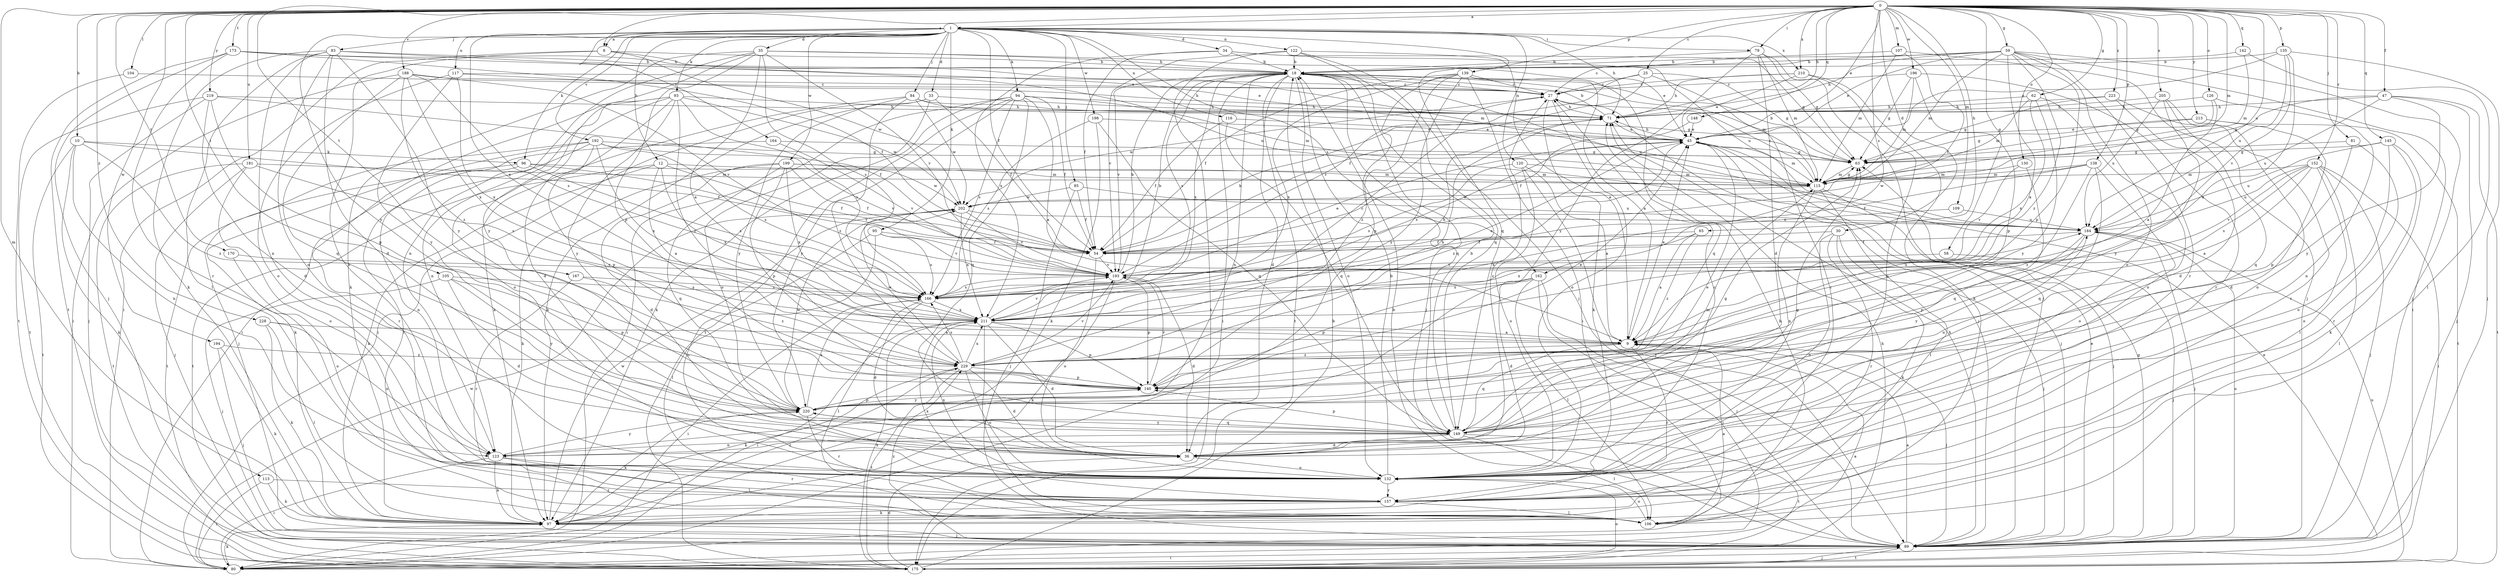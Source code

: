 strict digraph  {
0;
1;
8;
9;
10;
12;
18;
25;
27;
30;
33;
34;
35;
36;
45;
47;
54;
58;
59;
62;
63;
65;
71;
79;
80;
81;
83;
84;
85;
89;
93;
94;
95;
96;
97;
104;
105;
106;
107;
109;
113;
115;
116;
117;
120;
122;
123;
126;
130;
132;
135;
138;
139;
140;
142;
145;
148;
149;
152;
157;
162;
164;
166;
167;
170;
173;
175;
181;
184;
188;
192;
193;
194;
196;
198;
199;
202;
205;
210;
211;
213;
219;
220;
223;
228;
229;
0 -> 1  [label=a];
0 -> 8  [label=a];
0 -> 10  [label=b];
0 -> 25  [label=c];
0 -> 30  [label=d];
0 -> 45  [label=e];
0 -> 47  [label=f];
0 -> 58  [label=g];
0 -> 59  [label=g];
0 -> 62  [label=g];
0 -> 65  [label=h];
0 -> 71  [label=h];
0 -> 79  [label=i];
0 -> 81  [label=j];
0 -> 104  [label=l];
0 -> 105  [label=l];
0 -> 107  [label=m];
0 -> 109  [label=m];
0 -> 113  [label=m];
0 -> 115  [label=m];
0 -> 126  [label=o];
0 -> 130  [label=o];
0 -> 135  [label=p];
0 -> 138  [label=p];
0 -> 139  [label=p];
0 -> 142  [label=q];
0 -> 145  [label=q];
0 -> 148  [label=q];
0 -> 152  [label=r];
0 -> 162  [label=s];
0 -> 167  [label=t];
0 -> 170  [label=t];
0 -> 173  [label=t];
0 -> 181  [label=u];
0 -> 184  [label=u];
0 -> 188  [label=v];
0 -> 194  [label=w];
0 -> 196  [label=w];
0 -> 205  [label=x];
0 -> 210  [label=x];
0 -> 213  [label=y];
0 -> 219  [label=y];
0 -> 223  [label=z];
0 -> 228  [label=z];
1 -> 8  [label=a];
1 -> 12  [label=b];
1 -> 33  [label=d];
1 -> 34  [label=d];
1 -> 35  [label=d];
1 -> 54  [label=f];
1 -> 71  [label=h];
1 -> 79  [label=i];
1 -> 83  [label=j];
1 -> 84  [label=j];
1 -> 85  [label=j];
1 -> 93  [label=k];
1 -> 94  [label=k];
1 -> 95  [label=k];
1 -> 96  [label=k];
1 -> 116  [label=n];
1 -> 117  [label=n];
1 -> 120  [label=n];
1 -> 122  [label=n];
1 -> 149  [label=q];
1 -> 162  [label=s];
1 -> 164  [label=s];
1 -> 192  [label=v];
1 -> 198  [label=w];
1 -> 199  [label=w];
1 -> 210  [label=x];
1 -> 211  [label=x];
1 -> 220  [label=y];
8 -> 18  [label=b];
8 -> 80  [label=i];
8 -> 115  [label=m];
8 -> 132  [label=o];
8 -> 202  [label=w];
9 -> 45  [label=e];
9 -> 89  [label=j];
9 -> 149  [label=q];
9 -> 157  [label=r];
9 -> 229  [label=z];
10 -> 54  [label=f];
10 -> 96  [label=k];
10 -> 97  [label=k];
10 -> 123  [label=n];
10 -> 175  [label=t];
10 -> 229  [label=z];
12 -> 9  [label=a];
12 -> 54  [label=f];
12 -> 97  [label=k];
12 -> 115  [label=m];
12 -> 175  [label=t];
12 -> 211  [label=x];
18 -> 27  [label=c];
18 -> 36  [label=d];
18 -> 80  [label=i];
18 -> 89  [label=j];
18 -> 115  [label=m];
18 -> 123  [label=n];
18 -> 132  [label=o];
18 -> 149  [label=q];
18 -> 166  [label=s];
18 -> 175  [label=t];
18 -> 184  [label=u];
18 -> 193  [label=v];
18 -> 211  [label=x];
25 -> 27  [label=c];
25 -> 54  [label=f];
25 -> 63  [label=g];
25 -> 157  [label=r];
25 -> 193  [label=v];
27 -> 71  [label=h];
27 -> 89  [label=j];
27 -> 97  [label=k];
27 -> 132  [label=o];
27 -> 202  [label=w];
30 -> 54  [label=f];
30 -> 89  [label=j];
30 -> 97  [label=k];
30 -> 132  [label=o];
30 -> 157  [label=r];
33 -> 54  [label=f];
33 -> 71  [label=h];
33 -> 80  [label=i];
33 -> 97  [label=k];
33 -> 132  [label=o];
34 -> 18  [label=b];
34 -> 54  [label=f];
34 -> 63  [label=g];
34 -> 184  [label=u];
34 -> 211  [label=x];
35 -> 9  [label=a];
35 -> 18  [label=b];
35 -> 45  [label=e];
35 -> 97  [label=k];
35 -> 123  [label=n];
35 -> 140  [label=p];
35 -> 166  [label=s];
35 -> 193  [label=v];
35 -> 220  [label=y];
36 -> 27  [label=c];
36 -> 63  [label=g];
36 -> 132  [label=o];
45 -> 63  [label=g];
45 -> 71  [label=h];
45 -> 89  [label=j];
45 -> 115  [label=m];
45 -> 166  [label=s];
45 -> 229  [label=z];
47 -> 63  [label=g];
47 -> 71  [label=h];
47 -> 89  [label=j];
47 -> 175  [label=t];
47 -> 184  [label=u];
47 -> 220  [label=y];
54 -> 71  [label=h];
54 -> 132  [label=o];
54 -> 193  [label=v];
58 -> 89  [label=j];
58 -> 193  [label=v];
59 -> 9  [label=a];
59 -> 18  [label=b];
59 -> 27  [label=c];
59 -> 45  [label=e];
59 -> 71  [label=h];
59 -> 80  [label=i];
59 -> 89  [label=j];
59 -> 115  [label=m];
59 -> 132  [label=o];
59 -> 140  [label=p];
59 -> 157  [label=r];
59 -> 229  [label=z];
62 -> 71  [label=h];
62 -> 115  [label=m];
62 -> 132  [label=o];
62 -> 211  [label=x];
62 -> 220  [label=y];
63 -> 18  [label=b];
63 -> 115  [label=m];
65 -> 9  [label=a];
65 -> 54  [label=f];
65 -> 211  [label=x];
65 -> 229  [label=z];
71 -> 18  [label=b];
71 -> 45  [label=e];
79 -> 18  [label=b];
79 -> 36  [label=d];
79 -> 63  [label=g];
79 -> 89  [label=j];
79 -> 115  [label=m];
79 -> 220  [label=y];
80 -> 9  [label=a];
80 -> 97  [label=k];
80 -> 202  [label=w];
81 -> 63  [label=g];
81 -> 106  [label=l];
81 -> 140  [label=p];
83 -> 18  [label=b];
83 -> 36  [label=d];
83 -> 97  [label=k];
83 -> 106  [label=l];
83 -> 123  [label=n];
83 -> 132  [label=o];
83 -> 184  [label=u];
83 -> 220  [label=y];
84 -> 63  [label=g];
84 -> 71  [label=h];
84 -> 97  [label=k];
84 -> 202  [label=w];
84 -> 220  [label=y];
84 -> 229  [label=z];
85 -> 54  [label=f];
85 -> 89  [label=j];
85 -> 184  [label=u];
85 -> 202  [label=w];
89 -> 9  [label=a];
89 -> 18  [label=b];
89 -> 45  [label=e];
89 -> 63  [label=g];
89 -> 71  [label=h];
89 -> 80  [label=i];
89 -> 175  [label=t];
89 -> 184  [label=u];
89 -> 229  [label=z];
93 -> 36  [label=d];
93 -> 71  [label=h];
93 -> 80  [label=i];
93 -> 123  [label=n];
93 -> 132  [label=o];
93 -> 166  [label=s];
93 -> 202  [label=w];
93 -> 220  [label=y];
93 -> 229  [label=z];
94 -> 9  [label=a];
94 -> 54  [label=f];
94 -> 71  [label=h];
94 -> 80  [label=i];
94 -> 97  [label=k];
94 -> 115  [label=m];
94 -> 149  [label=q];
94 -> 166  [label=s];
94 -> 175  [label=t];
94 -> 220  [label=y];
95 -> 54  [label=f];
95 -> 106  [label=l];
95 -> 132  [label=o];
95 -> 166  [label=s];
95 -> 193  [label=v];
96 -> 115  [label=m];
96 -> 123  [label=n];
96 -> 166  [label=s];
96 -> 175  [label=t];
96 -> 193  [label=v];
97 -> 89  [label=j];
97 -> 202  [label=w];
97 -> 229  [label=z];
104 -> 27  [label=c];
104 -> 175  [label=t];
105 -> 36  [label=d];
105 -> 89  [label=j];
105 -> 140  [label=p];
105 -> 166  [label=s];
105 -> 220  [label=y];
106 -> 9  [label=a];
106 -> 71  [label=h];
106 -> 132  [label=o];
107 -> 18  [label=b];
107 -> 54  [label=f];
107 -> 89  [label=j];
107 -> 115  [label=m];
109 -> 184  [label=u];
109 -> 211  [label=x];
113 -> 80  [label=i];
113 -> 97  [label=k];
113 -> 157  [label=r];
115 -> 27  [label=c];
115 -> 63  [label=g];
115 -> 89  [label=j];
115 -> 106  [label=l];
115 -> 123  [label=n];
115 -> 202  [label=w];
116 -> 45  [label=e];
116 -> 54  [label=f];
116 -> 149  [label=q];
117 -> 27  [label=c];
117 -> 71  [label=h];
117 -> 132  [label=o];
117 -> 211  [label=x];
117 -> 220  [label=y];
120 -> 9  [label=a];
120 -> 89  [label=j];
120 -> 115  [label=m];
120 -> 132  [label=o];
120 -> 166  [label=s];
122 -> 9  [label=a];
122 -> 18  [label=b];
122 -> 89  [label=j];
122 -> 149  [label=q];
122 -> 175  [label=t];
122 -> 193  [label=v];
123 -> 80  [label=i];
123 -> 97  [label=k];
123 -> 106  [label=l];
123 -> 157  [label=r];
123 -> 220  [label=y];
126 -> 9  [label=a];
126 -> 63  [label=g];
126 -> 71  [label=h];
126 -> 123  [label=n];
130 -> 115  [label=m];
130 -> 149  [label=q];
130 -> 193  [label=v];
132 -> 18  [label=b];
132 -> 27  [label=c];
132 -> 157  [label=r];
132 -> 211  [label=x];
135 -> 9  [label=a];
135 -> 18  [label=b];
135 -> 45  [label=e];
135 -> 89  [label=j];
135 -> 184  [label=u];
135 -> 193  [label=v];
138 -> 54  [label=f];
138 -> 115  [label=m];
138 -> 132  [label=o];
138 -> 149  [label=q];
138 -> 202  [label=w];
138 -> 229  [label=z];
139 -> 9  [label=a];
139 -> 27  [label=c];
139 -> 54  [label=f];
139 -> 80  [label=i];
139 -> 140  [label=p];
139 -> 149  [label=q];
139 -> 211  [label=x];
139 -> 220  [label=y];
139 -> 229  [label=z];
140 -> 45  [label=e];
140 -> 193  [label=v];
140 -> 220  [label=y];
142 -> 18  [label=b];
142 -> 106  [label=l];
142 -> 115  [label=m];
145 -> 63  [label=g];
145 -> 97  [label=k];
145 -> 132  [label=o];
145 -> 157  [label=r];
145 -> 184  [label=u];
148 -> 45  [label=e];
148 -> 54  [label=f];
149 -> 18  [label=b];
149 -> 36  [label=d];
149 -> 45  [label=e];
149 -> 63  [label=g];
149 -> 106  [label=l];
149 -> 115  [label=m];
149 -> 123  [label=n];
149 -> 140  [label=p];
149 -> 175  [label=t];
149 -> 184  [label=u];
149 -> 220  [label=y];
152 -> 9  [label=a];
152 -> 80  [label=i];
152 -> 89  [label=j];
152 -> 106  [label=l];
152 -> 115  [label=m];
152 -> 132  [label=o];
152 -> 166  [label=s];
152 -> 184  [label=u];
152 -> 193  [label=v];
157 -> 97  [label=k];
157 -> 106  [label=l];
157 -> 211  [label=x];
162 -> 36  [label=d];
162 -> 80  [label=i];
162 -> 89  [label=j];
162 -> 106  [label=l];
162 -> 140  [label=p];
162 -> 166  [label=s];
164 -> 63  [label=g];
164 -> 157  [label=r];
164 -> 193  [label=v];
166 -> 18  [label=b];
166 -> 36  [label=d];
166 -> 80  [label=i];
166 -> 106  [label=l];
166 -> 184  [label=u];
166 -> 211  [label=x];
167 -> 157  [label=r];
167 -> 166  [label=s];
167 -> 229  [label=z];
170 -> 132  [label=o];
170 -> 193  [label=v];
173 -> 18  [label=b];
173 -> 45  [label=e];
173 -> 54  [label=f];
173 -> 89  [label=j];
173 -> 157  [label=r];
173 -> 175  [label=t];
175 -> 18  [label=b];
175 -> 36  [label=d];
175 -> 45  [label=e];
175 -> 71  [label=h];
175 -> 89  [label=j];
175 -> 132  [label=o];
175 -> 184  [label=u];
175 -> 211  [label=x];
181 -> 89  [label=j];
181 -> 115  [label=m];
181 -> 132  [label=o];
181 -> 166  [label=s];
181 -> 175  [label=t];
184 -> 54  [label=f];
184 -> 89  [label=j];
184 -> 140  [label=p];
184 -> 220  [label=y];
188 -> 27  [label=c];
188 -> 80  [label=i];
188 -> 149  [label=q];
188 -> 166  [label=s];
188 -> 193  [label=v];
188 -> 211  [label=x];
188 -> 229  [label=z];
192 -> 63  [label=g];
192 -> 89  [label=j];
192 -> 97  [label=k];
192 -> 106  [label=l];
192 -> 140  [label=p];
192 -> 166  [label=s];
192 -> 193  [label=v];
192 -> 211  [label=x];
193 -> 18  [label=b];
193 -> 36  [label=d];
193 -> 45  [label=e];
193 -> 97  [label=k];
193 -> 140  [label=p];
193 -> 166  [label=s];
194 -> 89  [label=j];
194 -> 97  [label=k];
194 -> 229  [label=z];
196 -> 27  [label=c];
196 -> 63  [label=g];
196 -> 115  [label=m];
196 -> 140  [label=p];
196 -> 157  [label=r];
198 -> 45  [label=e];
198 -> 97  [label=k];
198 -> 149  [label=q];
198 -> 166  [label=s];
199 -> 36  [label=d];
199 -> 54  [label=f];
199 -> 97  [label=k];
199 -> 115  [label=m];
199 -> 140  [label=p];
199 -> 149  [label=q];
199 -> 202  [label=w];
199 -> 211  [label=x];
202 -> 184  [label=u];
202 -> 193  [label=v];
202 -> 211  [label=x];
205 -> 71  [label=h];
205 -> 132  [label=o];
205 -> 149  [label=q];
205 -> 184  [label=u];
205 -> 220  [label=y];
210 -> 27  [label=c];
210 -> 45  [label=e];
210 -> 71  [label=h];
210 -> 97  [label=k];
210 -> 132  [label=o];
211 -> 9  [label=a];
211 -> 27  [label=c];
211 -> 36  [label=d];
211 -> 45  [label=e];
211 -> 71  [label=h];
211 -> 80  [label=i];
211 -> 106  [label=l];
211 -> 140  [label=p];
211 -> 193  [label=v];
213 -> 36  [label=d];
213 -> 45  [label=e];
213 -> 63  [label=g];
213 -> 175  [label=t];
219 -> 36  [label=d];
219 -> 54  [label=f];
219 -> 71  [label=h];
219 -> 89  [label=j];
219 -> 140  [label=p];
219 -> 175  [label=t];
220 -> 97  [label=k];
220 -> 140  [label=p];
220 -> 149  [label=q];
220 -> 157  [label=r];
220 -> 166  [label=s];
220 -> 202  [label=w];
223 -> 36  [label=d];
223 -> 63  [label=g];
223 -> 71  [label=h];
223 -> 157  [label=r];
228 -> 9  [label=a];
228 -> 97  [label=k];
228 -> 106  [label=l];
228 -> 123  [label=n];
229 -> 36  [label=d];
229 -> 71  [label=h];
229 -> 97  [label=k];
229 -> 132  [label=o];
229 -> 140  [label=p];
229 -> 166  [label=s];
229 -> 175  [label=t];
229 -> 193  [label=v];
229 -> 202  [label=w];
229 -> 211  [label=x];
}

